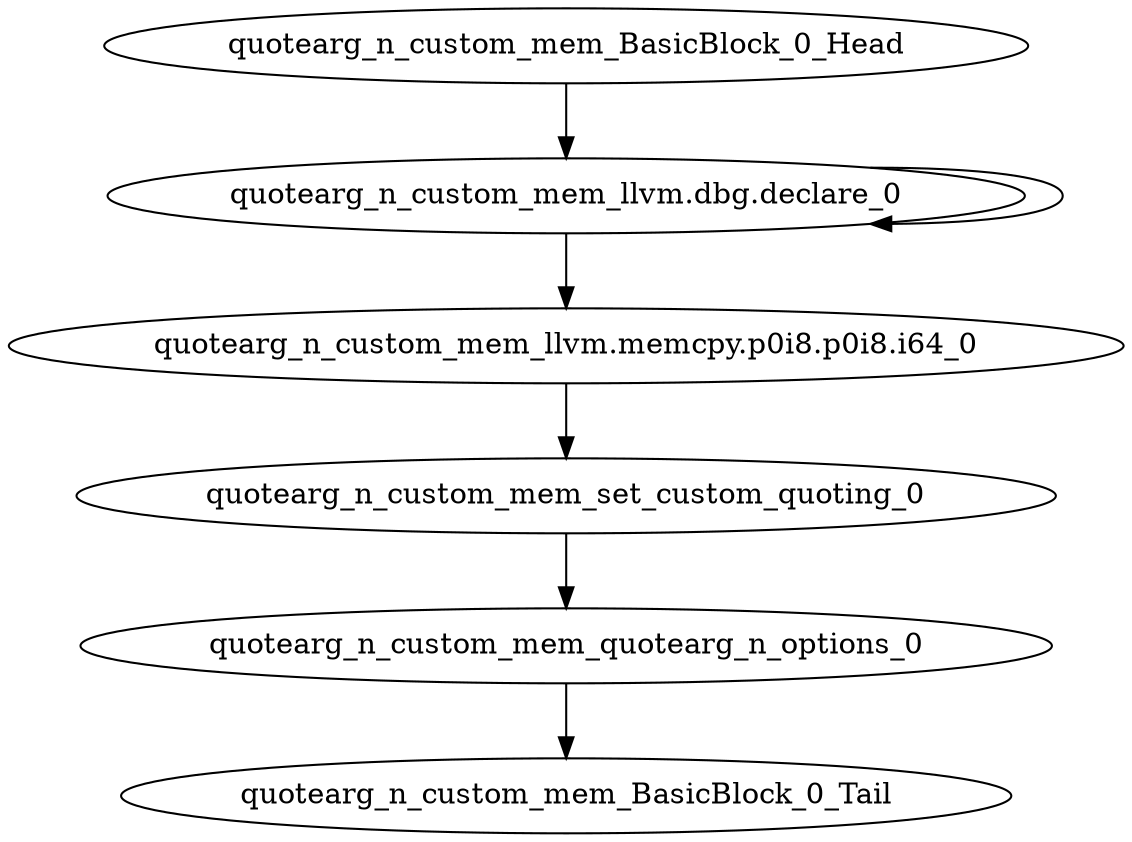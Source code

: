 digraph G {
    "quotearg_n_custom_mem_BasicBlock_0_Head" -> "quotearg_n_custom_mem_llvm.dbg.declare_0"
    "quotearg_n_custom_mem_set_custom_quoting_0" -> "quotearg_n_custom_mem_quotearg_n_options_0"
    "quotearg_n_custom_mem_quotearg_n_options_0" -> "quotearg_n_custom_mem_BasicBlock_0_Tail"
    "quotearg_n_custom_mem_llvm.memcpy.p0i8.p0i8.i64_0" -> "quotearg_n_custom_mem_set_custom_quoting_0"
    "quotearg_n_custom_mem_llvm.dbg.declare_0" -> "quotearg_n_custom_mem_llvm.memcpy.p0i8.p0i8.i64_0"
    "quotearg_n_custom_mem_llvm.dbg.declare_0" -> "quotearg_n_custom_mem_llvm.dbg.declare_0"
}

